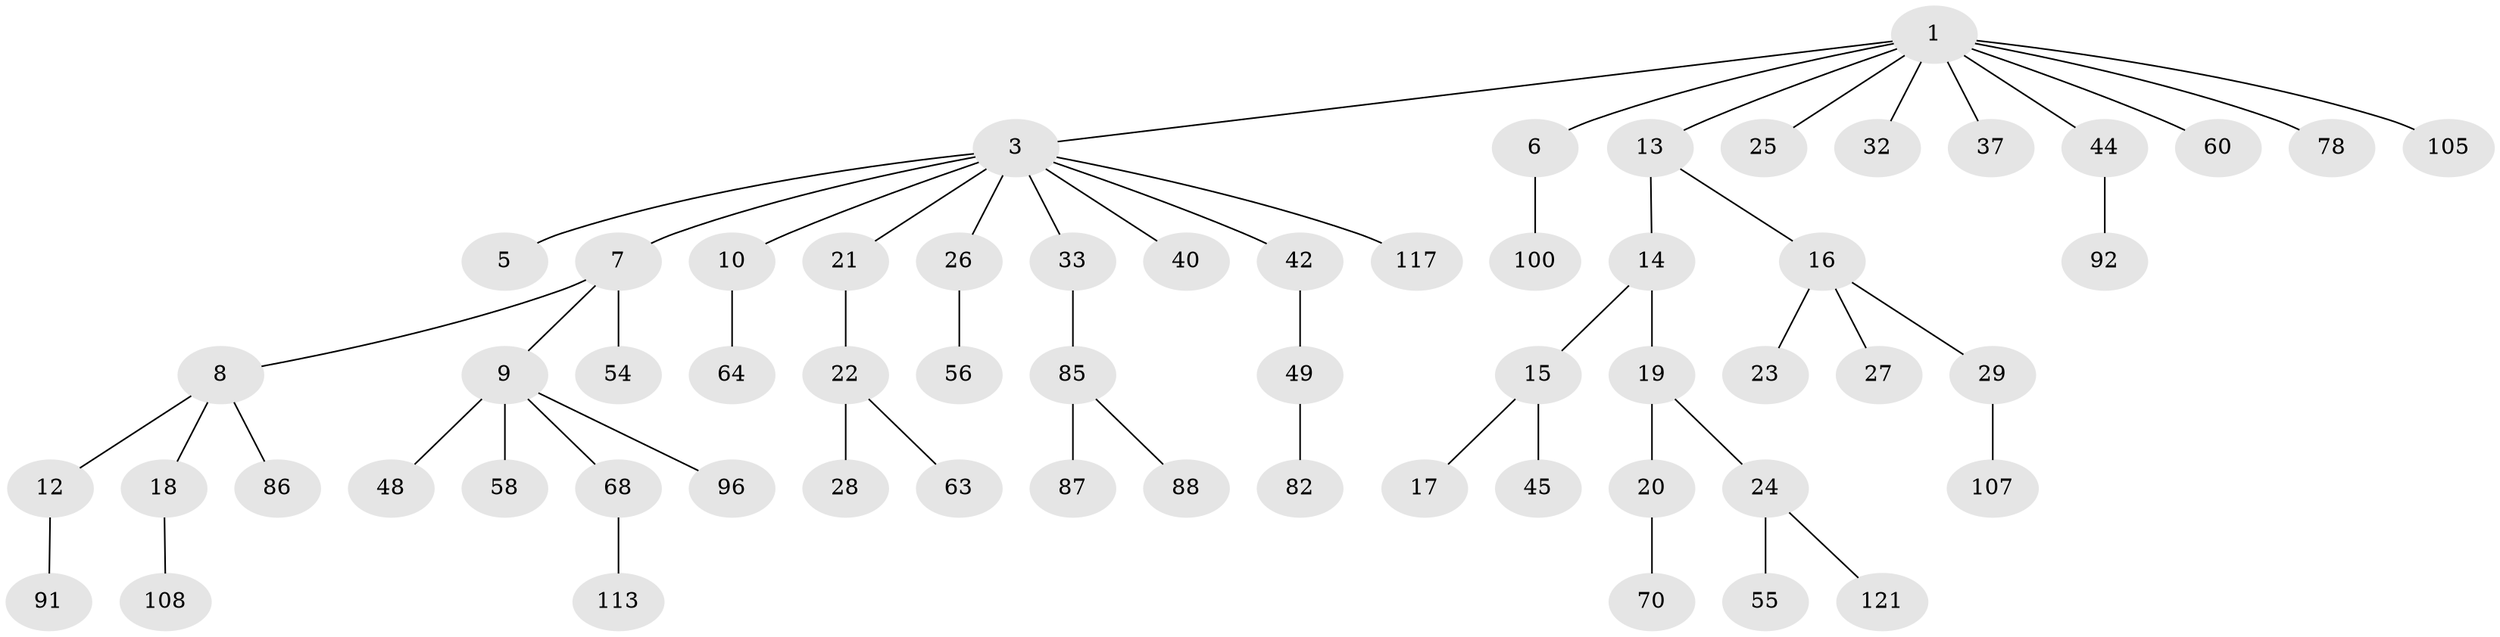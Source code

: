 // original degree distribution, {5: 0.049586776859504134, 7: 0.008264462809917356, 6: 0.008264462809917356, 1: 0.5041322314049587, 2: 0.23140495867768596, 4: 0.06611570247933884, 3: 0.1322314049586777}
// Generated by graph-tools (version 1.1) at 2025/15/03/09/25 04:15:32]
// undirected, 60 vertices, 59 edges
graph export_dot {
graph [start="1"]
  node [color=gray90,style=filled];
  1 [super="+2"];
  3 [super="+4+11"];
  5;
  6;
  7;
  8 [super="+62+110"];
  9;
  10;
  12 [super="+46+106+31"];
  13;
  14 [super="+94+66"];
  15;
  16;
  17;
  18;
  19;
  20;
  21;
  22;
  23;
  24 [super="+52+90"];
  25 [super="+39"];
  26 [super="+38+47"];
  27 [super="+35"];
  28 [super="+99+41+50+53"];
  29 [super="+36+30"];
  32 [super="+57"];
  33 [super="+43"];
  37;
  40 [super="+114"];
  42 [super="+84"];
  44 [super="+81"];
  45 [super="+72"];
  48;
  49 [super="+61+67"];
  54 [super="+79"];
  55;
  56;
  58;
  60;
  63;
  64 [super="+89"];
  68 [super="+101"];
  70 [super="+95+73+75"];
  78;
  82;
  85;
  86;
  87;
  88 [super="+104"];
  91;
  92;
  96;
  100 [super="+103"];
  105 [super="+120"];
  107;
  108;
  113;
  117;
  121;
  1 -- 6;
  1 -- 32;
  1 -- 37;
  1 -- 105;
  1 -- 3;
  1 -- 60;
  1 -- 25;
  1 -- 44;
  1 -- 13;
  1 -- 78;
  3 -- 5;
  3 -- 40;
  3 -- 33;
  3 -- 42;
  3 -- 21;
  3 -- 7;
  3 -- 10;
  3 -- 26;
  3 -- 117;
  6 -- 100;
  7 -- 8;
  7 -- 9;
  7 -- 54;
  8 -- 12;
  8 -- 18;
  8 -- 86;
  9 -- 48;
  9 -- 58;
  9 -- 68;
  9 -- 96;
  10 -- 64;
  12 -- 91;
  13 -- 14;
  13 -- 16;
  14 -- 15;
  14 -- 19;
  15 -- 17;
  15 -- 45;
  16 -- 23;
  16 -- 27;
  16 -- 29;
  18 -- 108;
  19 -- 20;
  19 -- 24;
  20 -- 70;
  21 -- 22;
  22 -- 28;
  22 -- 63;
  24 -- 121;
  24 -- 55;
  26 -- 56;
  29 -- 107;
  33 -- 85;
  42 -- 49;
  44 -- 92;
  49 -- 82;
  68 -- 113;
  85 -- 87;
  85 -- 88;
}
